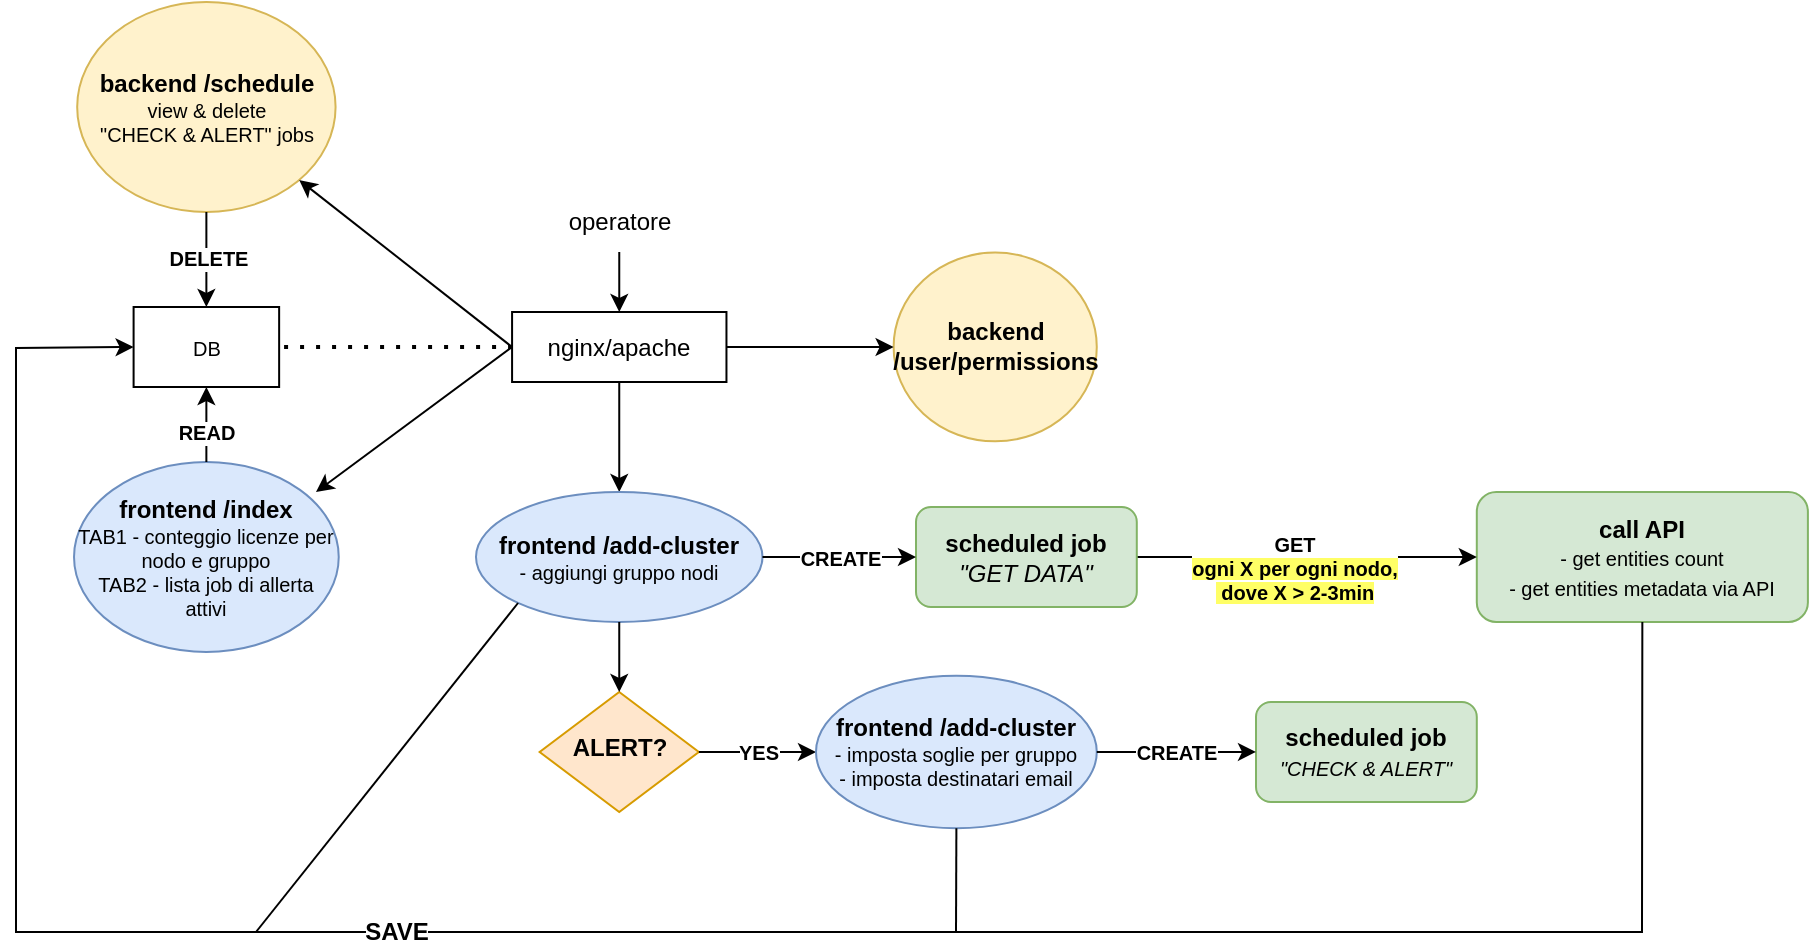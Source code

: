 <mxfile version="20.7.4" type="device"><diagram id="C5RBs43oDa-KdzZeNtuy" name="Page-1"><mxGraphModel dx="1216" dy="1770" grid="1" gridSize="10" guides="1" tooltips="1" connect="1" arrows="1" fold="1" page="1" pageScale="1" pageWidth="827" pageHeight="1169" math="0" shadow="0"><root><mxCell id="WIyWlLk6GJQsqaUBKTNV-0"/><mxCell id="WIyWlLk6GJQsqaUBKTNV-1" parent="WIyWlLk6GJQsqaUBKTNV-0"/><mxCell id="WIyWlLk6GJQsqaUBKTNV-3" value="&lt;b&gt;call API&lt;/b&gt;&lt;br&gt;&lt;font style=&quot;font-size: 10px;&quot;&gt;- get entities count&lt;br&gt;- get entities metadata via API&lt;/font&gt;&lt;font style=&quot;font-size: 8px;&quot;&gt;&lt;u&gt;&lt;br&gt;&lt;/u&gt;&lt;/font&gt;" style="rounded=1;whiteSpace=wrap;html=1;fontSize=12;glass=0;strokeWidth=1;shadow=0;fillColor=#d5e8d4;strokeColor=#82b366;" parent="WIyWlLk6GJQsqaUBKTNV-1" vertex="1"><mxGeometry x="1150.4" y="140" width="165.55" height="65" as="geometry"/></mxCell><mxCell id="WIyWlLk6GJQsqaUBKTNV-10" value="DB" style="rounded=0;whiteSpace=wrap;html=1;fontSize=10;" parent="WIyWlLk6GJQsqaUBKTNV-1" vertex="1"><mxGeometry x="478.8" y="47.5" width="72.77" height="40" as="geometry"/></mxCell><mxCell id="_HlXb6y7Ec3fwzpRG-YZ-0" value="&lt;font style=&quot;font-size: 10px;&quot;&gt;&lt;b&gt;GET&lt;br&gt;&lt;span style=&quot;background-color: rgb(255, 255, 102);&quot;&gt;ogni X per ogni nodo,&lt;br&gt;&amp;nbsp;dove X &amp;gt; 2-3min&lt;/span&gt;&lt;/b&gt;&lt;/font&gt;" style="endArrow=classic;html=1;rounded=0;fontSize=8;fontColor=#000000;entryX=0;entryY=0.5;entryDx=0;entryDy=0;exitX=1;exitY=0.5;exitDx=0;exitDy=0;" parent="WIyWlLk6GJQsqaUBKTNV-1" source="_gyRXNzBsbFoTI8Wsxxz-2" target="WIyWlLk6GJQsqaUBKTNV-3" edge="1"><mxGeometry x="-0.078" y="-5" width="50" height="50" relative="1" as="geometry"><mxPoint x="646.62" y="277.5" as="sourcePoint"/><mxPoint x="235.37" y="245" as="targetPoint"/><mxPoint as="offset"/></mxGeometry></mxCell><mxCell id="_HlXb6y7Ec3fwzpRG-YZ-2" value="&lt;font style=&quot;font-size: 12px;&quot;&gt;nginx/apache&lt;/font&gt;" style="rounded=0;whiteSpace=wrap;html=1;fontSize=10;" parent="WIyWlLk6GJQsqaUBKTNV-1" vertex="1"><mxGeometry x="668.04" y="50" width="107.19" height="35" as="geometry"/></mxCell><mxCell id="_HlXb6y7Ec3fwzpRG-YZ-7" value="&lt;font style=&quot;font-size: 12px;&quot;&gt;&lt;b style=&quot;&quot;&gt;SAVE&lt;/b&gt;&lt;/font&gt;" style="endArrow=classic;html=1;rounded=0;fontSize=8;fontColor=#000000;exitX=0.5;exitY=1;exitDx=0;exitDy=0;entryX=0;entryY=0.5;entryDx=0;entryDy=0;" parent="WIyWlLk6GJQsqaUBKTNV-1" source="WIyWlLk6GJQsqaUBKTNV-3" target="WIyWlLk6GJQsqaUBKTNV-10" edge="1"><mxGeometry x="0.18" width="50" height="50" relative="1" as="geometry"><mxPoint x="786.62" y="15" as="sourcePoint"/><mxPoint x="340" y="40" as="targetPoint"/><Array as="points"><mxPoint x="1233" y="360"/><mxPoint x="420" y="360"/><mxPoint x="420" y="130"/><mxPoint x="420" y="68"/></Array><mxPoint as="offset"/></mxGeometry></mxCell><mxCell id="_HlXb6y7Ec3fwzpRG-YZ-10" value="&lt;b&gt;&lt;font style=&quot;font-size: 12px;&quot;&gt;frontend /index&lt;/font&gt;&lt;br&gt;&lt;/b&gt;TAB1 - conteggio licenze per nodo e gruppo&lt;br&gt;TAB2 - lista job di allerta attivi" style="ellipse;whiteSpace=wrap;html=1;aspect=fixed;fontSize=10;fillColor=#dae8fc;strokeColor=#6c8ebf;" parent="WIyWlLk6GJQsqaUBKTNV-1" vertex="1"><mxGeometry x="449.01" y="125" width="132.36" height="95" as="geometry"/></mxCell><mxCell id="_HlXb6y7Ec3fwzpRG-YZ-11" value="" style="endArrow=classic;html=1;rounded=0;fontSize=8;fontColor=#000000;exitX=0.5;exitY=0;exitDx=0;exitDy=0;entryX=0.5;entryY=1;entryDx=0;entryDy=0;" parent="WIyWlLk6GJQsqaUBKTNV-1" source="_HlXb6y7Ec3fwzpRG-YZ-10" target="WIyWlLk6GJQsqaUBKTNV-10" edge="1"><mxGeometry width="50" height="50" relative="1" as="geometry"><mxPoint x="406.62" y="425" as="sourcePoint"/><mxPoint x="866.62" y="545" as="targetPoint"/><Array as="points"/></mxGeometry></mxCell><mxCell id="_HlXb6y7Ec3fwzpRG-YZ-12" value="&lt;span style=&quot;font-size: 10px;&quot;&gt;&lt;b&gt;READ&lt;/b&gt;&lt;/span&gt;" style="edgeLabel;html=1;align=center;verticalAlign=middle;resizable=0;points=[];fontSize=8;fontColor=#000000;" parent="_HlXb6y7Ec3fwzpRG-YZ-11" vertex="1" connectable="0"><mxGeometry x="-0.16" y="-1" relative="1" as="geometry"><mxPoint x="-1" y="1" as="offset"/></mxGeometry></mxCell><mxCell id="_HlXb6y7Ec3fwzpRG-YZ-17" value="" style="endArrow=classic;html=1;rounded=0;labelBackgroundColor=#FFFF66;fontSize=8;fontColor=#000000;exitX=0.5;exitY=1;exitDx=0;exitDy=0;entryX=0.5;entryY=0;entryDx=0;entryDy=0;" parent="WIyWlLk6GJQsqaUBKTNV-1" source="_HlXb6y7Ec3fwzpRG-YZ-2" target="_HlXb6y7Ec3fwzpRG-YZ-18" edge="1"><mxGeometry width="50" height="50" relative="1" as="geometry"><mxPoint x="206.62" y="455" as="sourcePoint"/><mxPoint x="246.62" y="495" as="targetPoint"/><Array as="points"/></mxGeometry></mxCell><mxCell id="_HlXb6y7Ec3fwzpRG-YZ-18" value="&lt;b&gt;&lt;font style=&quot;font-size: 12px;&quot;&gt;frontend /add-cluster&lt;/font&gt;&lt;/b&gt;&lt;br&gt;- aggiungi gruppo nodi" style="ellipse;whiteSpace=wrap;html=1;aspect=fixed;fontSize=10;fillColor=#dae8fc;strokeColor=#6c8ebf;" parent="WIyWlLk6GJQsqaUBKTNV-1" vertex="1"><mxGeometry x="650" y="140" width="143.25" height="65" as="geometry"/></mxCell><mxCell id="_HlXb6y7Ec3fwzpRG-YZ-20" value="&lt;b&gt;&lt;font style=&quot;font-size: 12px;&quot;&gt;backend /user/permissions&lt;/font&gt;&lt;/b&gt;" style="ellipse;whiteSpace=wrap;html=1;aspect=fixed;fontSize=10;fillColor=#fff2cc;strokeColor=#d6b656;" parent="WIyWlLk6GJQsqaUBKTNV-1" vertex="1"><mxGeometry x="858.81" y="20.31" width="101.58" height="94.37" as="geometry"/></mxCell><mxCell id="O4oUuR4d8ZIsqBUpQ-aE-7" value="&lt;b&gt;&lt;font style=&quot;font-size: 12px;&quot;&gt;backend /schedule&lt;/font&gt;&lt;/b&gt;&lt;br&gt;view &amp;amp; delete &lt;br&gt;&quot;CHECK &amp;amp; ALERT&quot; jobs" style="ellipse;whiteSpace=wrap;html=1;aspect=fixed;fontSize=10;fillColor=#fff2cc;strokeColor=#d6b656;" parent="WIyWlLk6GJQsqaUBKTNV-1" vertex="1"><mxGeometry x="450.59" y="-105" width="129.2" height="105" as="geometry"/></mxCell><mxCell id="O4oUuR4d8ZIsqBUpQ-aE-12" value="" style="endArrow=classic;html=1;rounded=0;fontSize=10;exitX=0.5;exitY=1;exitDx=0;exitDy=0;entryX=0.5;entryY=0;entryDx=0;entryDy=0;" parent="WIyWlLk6GJQsqaUBKTNV-1" source="O4oUuR4d8ZIsqBUpQ-aE-7" target="WIyWlLk6GJQsqaUBKTNV-10" edge="1"><mxGeometry width="50" height="50" relative="1" as="geometry"><mxPoint x="426.62" y="385" as="sourcePoint"/><mxPoint x="476.62" y="335" as="targetPoint"/></mxGeometry></mxCell><mxCell id="O4oUuR4d8ZIsqBUpQ-aE-13" value="&lt;b&gt;DELETE&lt;/b&gt;" style="edgeLabel;html=1;align=center;verticalAlign=middle;resizable=0;points=[];fontSize=10;" parent="O4oUuR4d8ZIsqBUpQ-aE-12" vertex="1" connectable="0"><mxGeometry x="-0.057" y="1" relative="1" as="geometry"><mxPoint as="offset"/></mxGeometry></mxCell><mxCell id="_gyRXNzBsbFoTI8Wsxxz-2" value="&lt;b&gt;scheduled job&lt;/b&gt;&lt;br&gt;&lt;i&gt;&quot;GET DATA&quot;&lt;/i&gt;" style="rounded=1;whiteSpace=wrap;html=1;fontSize=12;glass=0;strokeWidth=1;shadow=0;fillColor=#d5e8d4;strokeColor=#82b366;" vertex="1" parent="WIyWlLk6GJQsqaUBKTNV-1"><mxGeometry x="870" y="147.5" width="110.4" height="50" as="geometry"/></mxCell><mxCell id="_gyRXNzBsbFoTI8Wsxxz-3" value="&lt;b&gt;CREATE&lt;/b&gt;" style="endArrow=classic;html=1;rounded=0;fontSize=10;entryX=0;entryY=0.5;entryDx=0;entryDy=0;exitX=1;exitY=0.5;exitDx=0;exitDy=0;" edge="1" parent="WIyWlLk6GJQsqaUBKTNV-1" source="_HlXb6y7Ec3fwzpRG-YZ-18" target="_gyRXNzBsbFoTI8Wsxxz-2"><mxGeometry width="50" height="50" relative="1" as="geometry"><mxPoint x="416.62" y="415" as="sourcePoint"/><mxPoint x="466.62" y="365" as="targetPoint"/><Array as="points"/></mxGeometry></mxCell><mxCell id="_gyRXNzBsbFoTI8Wsxxz-4" value="" style="endArrow=classic;html=1;rounded=0;fontSize=10;entryX=0.5;entryY=0;entryDx=0;entryDy=0;" edge="1" parent="WIyWlLk6GJQsqaUBKTNV-1" source="_gyRXNzBsbFoTI8Wsxxz-16" target="_HlXb6y7Ec3fwzpRG-YZ-2"><mxGeometry width="50" height="50" relative="1" as="geometry"><mxPoint x="381.62" y="135.0" as="sourcePoint"/><mxPoint x="466.62" y="265" as="targetPoint"/></mxGeometry></mxCell><mxCell id="_gyRXNzBsbFoTI8Wsxxz-9" value="&lt;b&gt;ALERT?&lt;/b&gt;" style="rhombus;whiteSpace=wrap;html=1;shadow=0;fontFamily=Helvetica;fontSize=12;align=center;strokeWidth=1;spacing=6;spacingTop=-4;fillColor=#ffe6cc;strokeColor=#d79b00;" vertex="1" parent="WIyWlLk6GJQsqaUBKTNV-1"><mxGeometry x="681.82" y="240" width="79.6" height="60" as="geometry"/></mxCell><mxCell id="_gyRXNzBsbFoTI8Wsxxz-10" value="" style="endArrow=classic;html=1;rounded=0;fontSize=10;exitX=0.5;exitY=1;exitDx=0;exitDy=0;entryX=0.5;entryY=0;entryDx=0;entryDy=0;" edge="1" parent="WIyWlLk6GJQsqaUBKTNV-1" source="_HlXb6y7Ec3fwzpRG-YZ-18" target="_gyRXNzBsbFoTI8Wsxxz-9"><mxGeometry width="50" height="50" relative="1" as="geometry"><mxPoint x="416.62" y="405" as="sourcePoint"/><mxPoint x="466.62" y="355" as="targetPoint"/></mxGeometry></mxCell><mxCell id="_gyRXNzBsbFoTI8Wsxxz-11" value="&lt;b&gt;YES&lt;/b&gt;" style="endArrow=classic;html=1;rounded=0;fontSize=10;exitX=1;exitY=0.5;exitDx=0;exitDy=0;entryX=0;entryY=0.5;entryDx=0;entryDy=0;" edge="1" parent="WIyWlLk6GJQsqaUBKTNV-1" source="_gyRXNzBsbFoTI8Wsxxz-9" target="_gyRXNzBsbFoTI8Wsxxz-13"><mxGeometry width="50" height="50" relative="1" as="geometry"><mxPoint x="726.62" y="465" as="sourcePoint"/><mxPoint x="506.62" y="397.5" as="targetPoint"/><Array as="points"><mxPoint x="790" y="270"/><mxPoint x="820" y="270"/></Array></mxGeometry></mxCell><mxCell id="_gyRXNzBsbFoTI8Wsxxz-12" value="&lt;b&gt;scheduled job&lt;/b&gt;&lt;br&gt;&lt;i&gt;&lt;font style=&quot;font-size: 10px;&quot;&gt;&quot;CHECK &amp;amp; ALERT&quot;&lt;/font&gt;&lt;/i&gt;" style="rounded=1;whiteSpace=wrap;html=1;fontSize=12;glass=0;strokeWidth=1;shadow=0;fillColor=#d5e8d4;strokeColor=#82b366;" vertex="1" parent="WIyWlLk6GJQsqaUBKTNV-1"><mxGeometry x="1040" y="244.99" width="110.4" height="50" as="geometry"/></mxCell><mxCell id="_gyRXNzBsbFoTI8Wsxxz-13" value="&lt;b&gt;&lt;font style=&quot;font-size: 12px;&quot;&gt;frontend /add-cluster&lt;/font&gt;&lt;/b&gt;&lt;br&gt;- imposta soglie per gruppo&lt;br&gt;- imposta destinatari email" style="ellipse;whiteSpace=wrap;html=1;aspect=fixed;fontSize=10;fillColor=#dae8fc;strokeColor=#6c8ebf;" vertex="1" parent="WIyWlLk6GJQsqaUBKTNV-1"><mxGeometry x="820" y="231.87" width="140.39" height="76.25" as="geometry"/></mxCell><mxCell id="_gyRXNzBsbFoTI8Wsxxz-16" value="&lt;font style=&quot;font-size: 12px;&quot;&gt;operatore&lt;/font&gt;" style="text;html=1;strokeColor=none;fillColor=none;align=center;verticalAlign=middle;whiteSpace=wrap;rounded=0;fontSize=10;" vertex="1" parent="WIyWlLk6GJQsqaUBKTNV-1"><mxGeometry x="691.63" y="-10" width="60" height="30" as="geometry"/></mxCell><mxCell id="_gyRXNzBsbFoTI8Wsxxz-18" value="&lt;b&gt;CREATE&lt;/b&gt;" style="endArrow=classic;html=1;rounded=0;fontSize=10;entryX=0;entryY=0.5;entryDx=0;entryDy=0;exitX=1;exitY=0.5;exitDx=0;exitDy=0;" edge="1" parent="WIyWlLk6GJQsqaUBKTNV-1" source="_gyRXNzBsbFoTI8Wsxxz-13" target="_gyRXNzBsbFoTI8Wsxxz-12"><mxGeometry width="50" height="50" relative="1" as="geometry"><mxPoint x="576.62" y="355" as="sourcePoint"/><mxPoint x="626.62" y="305" as="targetPoint"/></mxGeometry></mxCell><mxCell id="_gyRXNzBsbFoTI8Wsxxz-20" value="" style="endArrow=classic;html=1;rounded=0;fontSize=10;exitX=0;exitY=0.5;exitDx=0;exitDy=0;entryX=0.914;entryY=0.158;entryDx=0;entryDy=0;entryPerimeter=0;" edge="1" parent="WIyWlLk6GJQsqaUBKTNV-1" source="_HlXb6y7Ec3fwzpRG-YZ-2" target="_HlXb6y7Ec3fwzpRG-YZ-10"><mxGeometry width="50" height="50" relative="1" as="geometry"><mxPoint x="670" y="180" as="sourcePoint"/><mxPoint x="720" y="130" as="targetPoint"/></mxGeometry></mxCell><mxCell id="_gyRXNzBsbFoTI8Wsxxz-21" value="" style="endArrow=classic;html=1;rounded=0;fontSize=10;exitX=0;exitY=0.5;exitDx=0;exitDy=0;" edge="1" parent="WIyWlLk6GJQsqaUBKTNV-1" source="_HlXb6y7Ec3fwzpRG-YZ-2" target="O4oUuR4d8ZIsqBUpQ-aE-7"><mxGeometry width="50" height="50" relative="1" as="geometry"><mxPoint x="560" y="110" as="sourcePoint"/><mxPoint x="610" y="60" as="targetPoint"/></mxGeometry></mxCell><mxCell id="_gyRXNzBsbFoTI8Wsxxz-22" value="" style="endArrow=classic;html=1;rounded=0;fontSize=12;exitX=1;exitY=0.5;exitDx=0;exitDy=0;entryX=0;entryY=0.5;entryDx=0;entryDy=0;" edge="1" parent="WIyWlLk6GJQsqaUBKTNV-1" source="_HlXb6y7Ec3fwzpRG-YZ-2" target="_HlXb6y7Ec3fwzpRG-YZ-20"><mxGeometry width="50" height="50" relative="1" as="geometry"><mxPoint x="870" y="110" as="sourcePoint"/><mxPoint x="920" y="60" as="targetPoint"/></mxGeometry></mxCell><mxCell id="_gyRXNzBsbFoTI8Wsxxz-24" value="" style="endArrow=none;html=1;rounded=0;fontSize=12;entryX=0.5;entryY=1;entryDx=0;entryDy=0;" edge="1" parent="WIyWlLk6GJQsqaUBKTNV-1" target="_gyRXNzBsbFoTI8Wsxxz-13"><mxGeometry width="50" height="50" relative="1" as="geometry"><mxPoint x="890" y="360" as="sourcePoint"/><mxPoint x="690" y="180" as="targetPoint"/></mxGeometry></mxCell><mxCell id="_gyRXNzBsbFoTI8Wsxxz-25" value="" style="endArrow=none;html=1;rounded=0;fontSize=12;entryX=0;entryY=1;entryDx=0;entryDy=0;" edge="1" parent="WIyWlLk6GJQsqaUBKTNV-1" target="_HlXb6y7Ec3fwzpRG-YZ-18"><mxGeometry width="50" height="50" relative="1" as="geometry"><mxPoint x="540" y="360" as="sourcePoint"/><mxPoint x="690" y="180" as="targetPoint"/></mxGeometry></mxCell><mxCell id="_gyRXNzBsbFoTI8Wsxxz-28" value="" style="endArrow=none;dashed=1;html=1;dashPattern=1 3;strokeWidth=2;rounded=0;fontSize=12;exitX=0;exitY=0.5;exitDx=0;exitDy=0;entryX=1;entryY=0.5;entryDx=0;entryDy=0;" edge="1" parent="WIyWlLk6GJQsqaUBKTNV-1" source="_HlXb6y7Ec3fwzpRG-YZ-2" target="WIyWlLk6GJQsqaUBKTNV-10"><mxGeometry width="50" height="50" relative="1" as="geometry"><mxPoint x="840" y="160" as="sourcePoint"/><mxPoint x="890" y="110" as="targetPoint"/></mxGeometry></mxCell></root></mxGraphModel></diagram></mxfile>